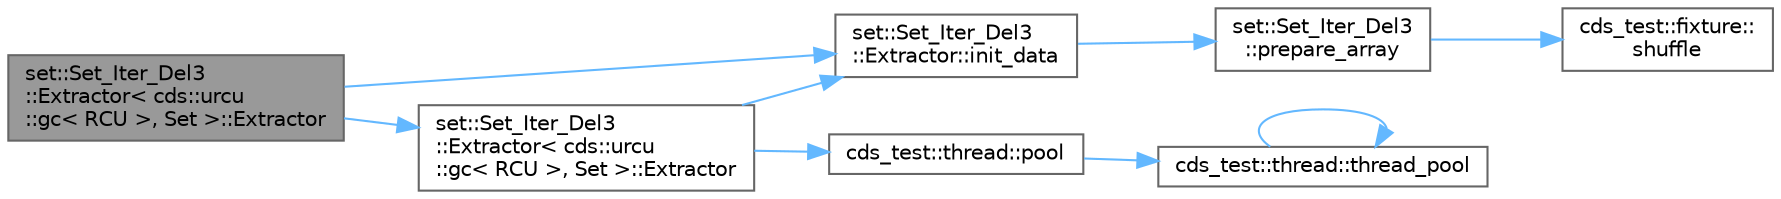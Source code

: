 digraph "set::Set_Iter_Del3::Extractor&lt; cds::urcu::gc&lt; RCU &gt;, Set &gt;::Extractor"
{
 // LATEX_PDF_SIZE
  bgcolor="transparent";
  edge [fontname=Helvetica,fontsize=10,labelfontname=Helvetica,labelfontsize=10];
  node [fontname=Helvetica,fontsize=10,shape=box,height=0.2,width=0.4];
  rankdir="LR";
  Node1 [id="Node000001",label="set::Set_Iter_Del3\l::Extractor\< cds::urcu\l::gc\< RCU \>, Set \>::Extractor",height=0.2,width=0.4,color="gray40", fillcolor="grey60", style="filled", fontcolor="black",tooltip=" "];
  Node1 -> Node2 [id="edge9_Node000001_Node000002",color="steelblue1",style="solid",tooltip=" "];
  Node2 [id="Node000002",label="set::Set_Iter_Del3\l::Extractor\< cds::urcu\l::gc\< RCU \>, Set \>::Extractor",height=0.2,width=0.4,color="grey40", fillcolor="white", style="filled",URL="$classset_1_1_set___iter___del3_1_1_extractor_3_01cds_1_1urcu_1_1gc_3_01_r_c_u_01_4_00_01_set_01_4.html#a85829c25d78087834a91994aedd9d892",tooltip=" "];
  Node2 -> Node3 [id="edge10_Node000002_Node000003",color="steelblue1",style="solid",tooltip=" "];
  Node3 [id="Node000003",label="set::Set_Iter_Del3\l::Extractor::init_data",height=0.2,width=0.4,color="grey40", fillcolor="white", style="filled",URL="$classset_1_1_set___iter___del3_1_1_extractor.html#a6818747c5f3df8ca8071801f81ee5efb",tooltip=" "];
  Node3 -> Node4 [id="edge11_Node000003_Node000004",color="steelblue1",style="solid",tooltip=" "];
  Node4 [id="Node000004",label="set::Set_Iter_Del3\l::prepare_array",height=0.2,width=0.4,color="grey40", fillcolor="white", style="filled",URL="$classset_1_1_set___iter___del3.html#a9688c87cfc3e4d937ab38731226dec2e",tooltip=" "];
  Node4 -> Node5 [id="edge12_Node000004_Node000005",color="steelblue1",style="solid",tooltip=" "];
  Node5 [id="Node000005",label="cds_test::fixture::\lshuffle",height=0.2,width=0.4,color="grey40", fillcolor="white", style="filled",URL="$classcds__test_1_1fixture.html#a1a98db99b4d82c222b0cb65587ba4a47",tooltip=" "];
  Node2 -> Node6 [id="edge13_Node000002_Node000006",color="steelblue1",style="solid",tooltip=" "];
  Node6 [id="Node000006",label="cds_test::thread::pool",height=0.2,width=0.4,color="grey40", fillcolor="white", style="filled",URL="$classcds__test_1_1thread.html#aaec869e554d6801b6de091cfada44b71",tooltip=" "];
  Node6 -> Node7 [id="edge14_Node000006_Node000007",color="steelblue1",style="solid",tooltip=" "];
  Node7 [id="Node000007",label="cds_test::thread::thread_pool",height=0.2,width=0.4,color="grey40", fillcolor="white", style="filled",URL="$classcds__test_1_1thread.html#a63d668995109028bdc9cdbb726de4807",tooltip=" "];
  Node7 -> Node7 [id="edge15_Node000007_Node000007",color="steelblue1",style="solid",tooltip=" "];
  Node1 -> Node3 [id="edge16_Node000001_Node000003",color="steelblue1",style="solid",tooltip=" "];
}
